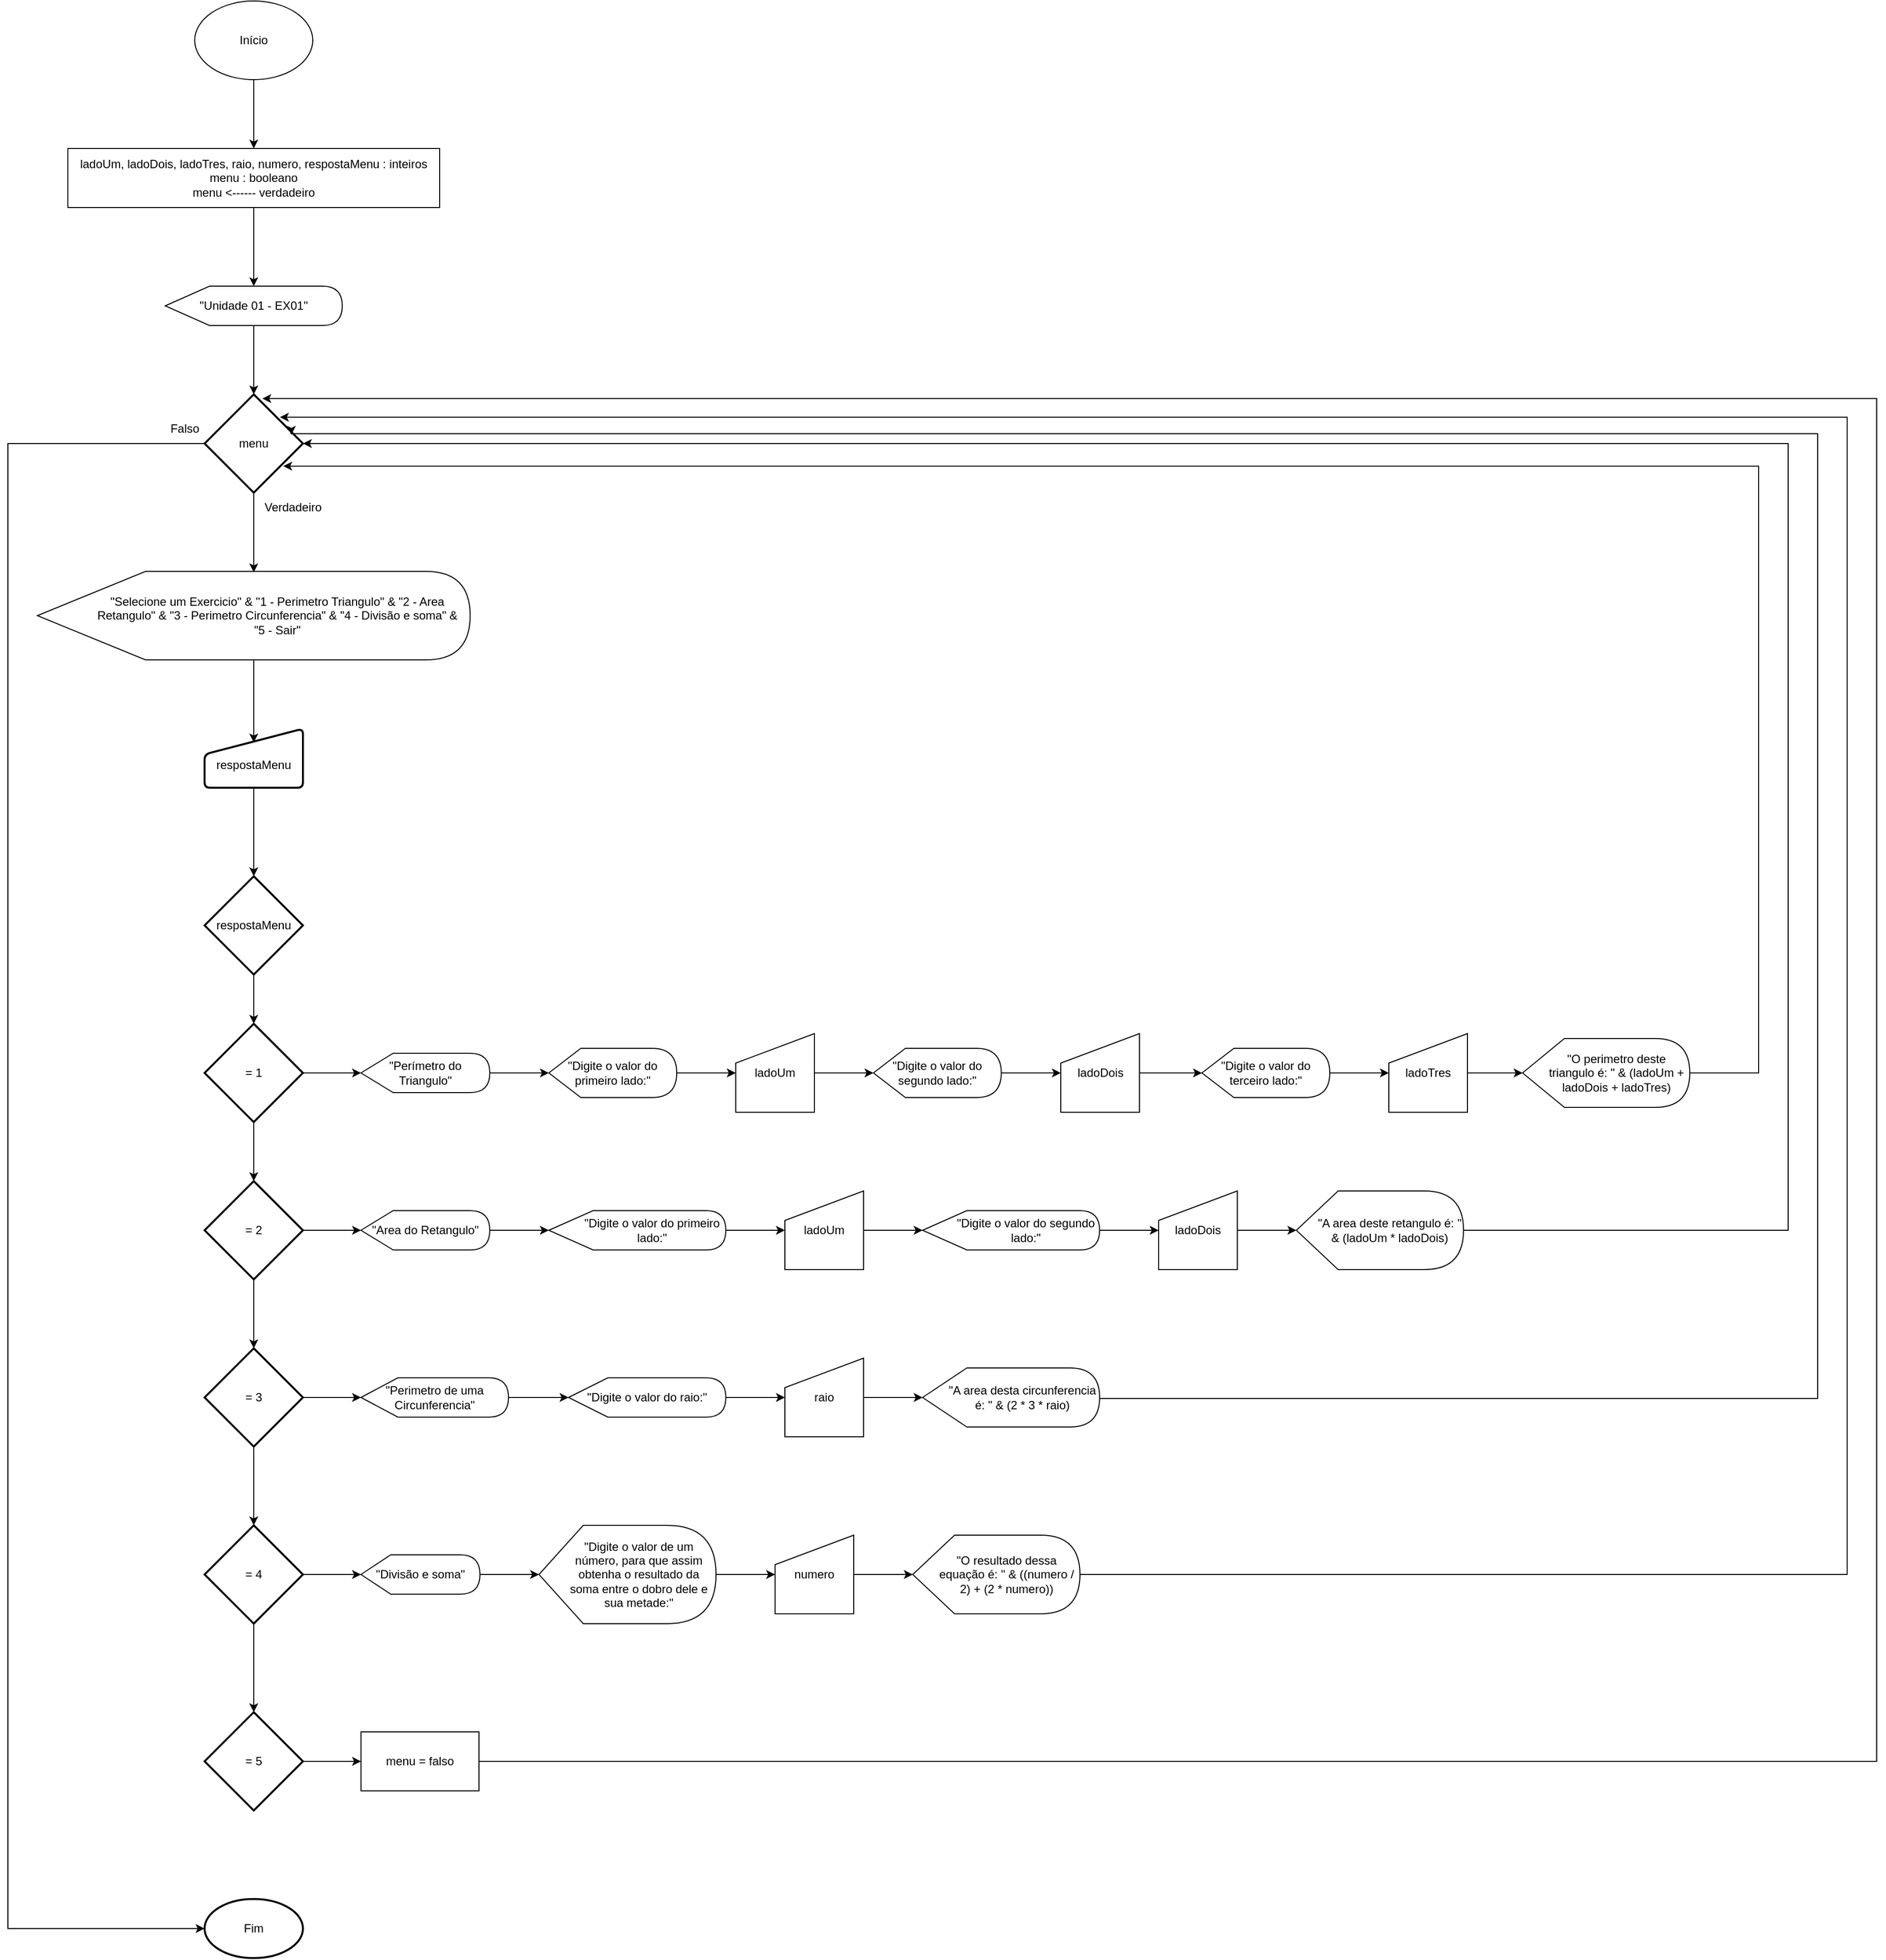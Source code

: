 <mxfile version="21.7.1" type="device">
  <diagram id="C5RBs43oDa-KdzZeNtuy" name="Page-1">
    <mxGraphModel dx="1179" dy="461" grid="1" gridSize="10" guides="1" tooltips="1" connect="1" arrows="1" fold="1" page="1" pageScale="1" pageWidth="827" pageHeight="1169" math="0" shadow="0">
      <root>
        <mxCell id="WIyWlLk6GJQsqaUBKTNV-0" />
        <mxCell id="WIyWlLk6GJQsqaUBKTNV-1" parent="WIyWlLk6GJQsqaUBKTNV-0" />
        <mxCell id="Zq0K8tdkG1jb1ZXryi7G-2" style="edgeStyle=orthogonalEdgeStyle;rounded=0;orthogonalLoop=1;jettySize=auto;html=1;entryX=0.5;entryY=0;entryDx=0;entryDy=0;" edge="1" parent="WIyWlLk6GJQsqaUBKTNV-1" source="Zq0K8tdkG1jb1ZXryi7G-0" target="Zq0K8tdkG1jb1ZXryi7G-1">
          <mxGeometry relative="1" as="geometry" />
        </mxCell>
        <mxCell id="Zq0K8tdkG1jb1ZXryi7G-0" value="Início" style="ellipse;whiteSpace=wrap;html=1;" vertex="1" parent="WIyWlLk6GJQsqaUBKTNV-1">
          <mxGeometry x="360" y="80" width="120" height="80" as="geometry" />
        </mxCell>
        <mxCell id="Zq0K8tdkG1jb1ZXryi7G-4" style="edgeStyle=orthogonalEdgeStyle;rounded=0;orthogonalLoop=1;jettySize=auto;html=1;" edge="1" parent="WIyWlLk6GJQsqaUBKTNV-1" source="Zq0K8tdkG1jb1ZXryi7G-1">
          <mxGeometry relative="1" as="geometry">
            <mxPoint x="420" y="370" as="targetPoint" />
          </mxGeometry>
        </mxCell>
        <mxCell id="Zq0K8tdkG1jb1ZXryi7G-1" value="&lt;div&gt;ladoUm, ladoDois, ladoTres, raio, numero, respostaMenu : inteiros&lt;/div&gt;&lt;div&gt;menu : booleano&lt;/div&gt;&lt;div&gt;menu &amp;lt;------ verdadeiro&lt;/div&gt;" style="rounded=0;whiteSpace=wrap;html=1;" vertex="1" parent="WIyWlLk6GJQsqaUBKTNV-1">
          <mxGeometry x="231" y="230" width="378" height="60" as="geometry" />
        </mxCell>
        <mxCell id="Zq0K8tdkG1jb1ZXryi7G-10" style="edgeStyle=orthogonalEdgeStyle;rounded=0;orthogonalLoop=1;jettySize=auto;html=1;entryX=0.5;entryY=0;entryDx=0;entryDy=0;entryPerimeter=0;" edge="1" parent="WIyWlLk6GJQsqaUBKTNV-1" source="Zq0K8tdkG1jb1ZXryi7G-5" target="Zq0K8tdkG1jb1ZXryi7G-9">
          <mxGeometry relative="1" as="geometry" />
        </mxCell>
        <mxCell id="Zq0K8tdkG1jb1ZXryi7G-5" value="&quot;Unidade 01 - EX01&quot;" style="shape=display;whiteSpace=wrap;html=1;" vertex="1" parent="WIyWlLk6GJQsqaUBKTNV-1">
          <mxGeometry x="330" y="370" width="180" height="40" as="geometry" />
        </mxCell>
        <mxCell id="Zq0K8tdkG1jb1ZXryi7G-13" style="edgeStyle=orthogonalEdgeStyle;rounded=0;orthogonalLoop=1;jettySize=auto;html=1;entryX=0.5;entryY=0.233;entryDx=0;entryDy=0;entryPerimeter=0;" edge="1" parent="WIyWlLk6GJQsqaUBKTNV-1" source="Zq0K8tdkG1jb1ZXryi7G-8" target="Zq0K8tdkG1jb1ZXryi7G-12">
          <mxGeometry relative="1" as="geometry" />
        </mxCell>
        <mxCell id="Zq0K8tdkG1jb1ZXryi7G-8" value="&quot;Selecione um Exercicio&quot; &amp;amp; &quot;1 - Perimetro Triangulo&quot; &amp;amp; &quot;2 - Area Retangulo&quot; &amp;amp; &quot;3 - Perimetro Circunferencia&quot; &amp;amp; &quot;4 - Divisão e soma&quot; &amp;amp; &quot;5 - Sair&quot;" style="shape=display;whiteSpace=wrap;html=1;fillColor=default;spacingRight=9;spacingLeft=57;" vertex="1" parent="WIyWlLk6GJQsqaUBKTNV-1">
          <mxGeometry x="200" y="660" width="440" height="90" as="geometry" />
        </mxCell>
        <mxCell id="Zq0K8tdkG1jb1ZXryi7G-11" style="edgeStyle=orthogonalEdgeStyle;rounded=0;orthogonalLoop=1;jettySize=auto;html=1;entryX=0.5;entryY=0.011;entryDx=0;entryDy=0;entryPerimeter=0;" edge="1" parent="WIyWlLk6GJQsqaUBKTNV-1" source="Zq0K8tdkG1jb1ZXryi7G-9" target="Zq0K8tdkG1jb1ZXryi7G-8">
          <mxGeometry relative="1" as="geometry" />
        </mxCell>
        <mxCell id="Zq0K8tdkG1jb1ZXryi7G-85" style="edgeStyle=orthogonalEdgeStyle;rounded=0;orthogonalLoop=1;jettySize=auto;html=1;entryX=0;entryY=0.5;entryDx=0;entryDy=0;entryPerimeter=0;" edge="1" parent="WIyWlLk6GJQsqaUBKTNV-1" source="Zq0K8tdkG1jb1ZXryi7G-9" target="Zq0K8tdkG1jb1ZXryi7G-78">
          <mxGeometry relative="1" as="geometry">
            <Array as="points">
              <mxPoint x="170" y="530" />
              <mxPoint x="170" y="2040" />
            </Array>
          </mxGeometry>
        </mxCell>
        <mxCell id="Zq0K8tdkG1jb1ZXryi7G-9" value="menu" style="strokeWidth=2;html=1;shape=mxgraph.flowchart.decision;whiteSpace=wrap;" vertex="1" parent="WIyWlLk6GJQsqaUBKTNV-1">
          <mxGeometry x="370" y="480" width="100" height="100" as="geometry" />
        </mxCell>
        <mxCell id="Zq0K8tdkG1jb1ZXryi7G-15" style="edgeStyle=orthogonalEdgeStyle;rounded=0;orthogonalLoop=1;jettySize=auto;html=1;" edge="1" parent="WIyWlLk6GJQsqaUBKTNV-1" source="Zq0K8tdkG1jb1ZXryi7G-12" target="Zq0K8tdkG1jb1ZXryi7G-14">
          <mxGeometry relative="1" as="geometry" />
        </mxCell>
        <mxCell id="Zq0K8tdkG1jb1ZXryi7G-12" value="respostaMenu" style="html=1;strokeWidth=2;shape=manualInput;whiteSpace=wrap;rounded=1;size=26;arcSize=11;spacingTop=13;" vertex="1" parent="WIyWlLk6GJQsqaUBKTNV-1">
          <mxGeometry x="370" y="820" width="100" height="60" as="geometry" />
        </mxCell>
        <mxCell id="Zq0K8tdkG1jb1ZXryi7G-22" style="edgeStyle=orthogonalEdgeStyle;rounded=0;orthogonalLoop=1;jettySize=auto;html=1;entryX=0.5;entryY=0;entryDx=0;entryDy=0;entryPerimeter=0;" edge="1" parent="WIyWlLk6GJQsqaUBKTNV-1" source="Zq0K8tdkG1jb1ZXryi7G-14" target="Zq0K8tdkG1jb1ZXryi7G-16">
          <mxGeometry relative="1" as="geometry" />
        </mxCell>
        <mxCell id="Zq0K8tdkG1jb1ZXryi7G-14" value="respostaMenu" style="strokeWidth=2;html=1;shape=mxgraph.flowchart.decision;whiteSpace=wrap;" vertex="1" parent="WIyWlLk6GJQsqaUBKTNV-1">
          <mxGeometry x="370" y="970" width="100" height="100" as="geometry" />
        </mxCell>
        <mxCell id="Zq0K8tdkG1jb1ZXryi7G-23" style="edgeStyle=orthogonalEdgeStyle;rounded=0;orthogonalLoop=1;jettySize=auto;html=1;entryX=0.5;entryY=0;entryDx=0;entryDy=0;entryPerimeter=0;" edge="1" parent="WIyWlLk6GJQsqaUBKTNV-1" source="Zq0K8tdkG1jb1ZXryi7G-16" target="Zq0K8tdkG1jb1ZXryi7G-17">
          <mxGeometry relative="1" as="geometry" />
        </mxCell>
        <mxCell id="Zq0K8tdkG1jb1ZXryi7G-34" style="edgeStyle=orthogonalEdgeStyle;rounded=0;orthogonalLoop=1;jettySize=auto;html=1;entryX=0;entryY=0.5;entryDx=0;entryDy=0;entryPerimeter=0;" edge="1" parent="WIyWlLk6GJQsqaUBKTNV-1" source="Zq0K8tdkG1jb1ZXryi7G-16" target="Zq0K8tdkG1jb1ZXryi7G-27">
          <mxGeometry relative="1" as="geometry" />
        </mxCell>
        <mxCell id="Zq0K8tdkG1jb1ZXryi7G-16" value="= 1" style="strokeWidth=2;html=1;shape=mxgraph.flowchart.decision;whiteSpace=wrap;" vertex="1" parent="WIyWlLk6GJQsqaUBKTNV-1">
          <mxGeometry x="370" y="1120" width="100" height="100" as="geometry" />
        </mxCell>
        <mxCell id="Zq0K8tdkG1jb1ZXryi7G-24" style="edgeStyle=orthogonalEdgeStyle;rounded=0;orthogonalLoop=1;jettySize=auto;html=1;entryX=0.5;entryY=0;entryDx=0;entryDy=0;entryPerimeter=0;" edge="1" parent="WIyWlLk6GJQsqaUBKTNV-1" source="Zq0K8tdkG1jb1ZXryi7G-17" target="Zq0K8tdkG1jb1ZXryi7G-18">
          <mxGeometry relative="1" as="geometry" />
        </mxCell>
        <mxCell id="Zq0K8tdkG1jb1ZXryi7G-46" style="edgeStyle=orthogonalEdgeStyle;rounded=0;orthogonalLoop=1;jettySize=auto;html=1;entryX=0;entryY=0.5;entryDx=0;entryDy=0;entryPerimeter=0;" edge="1" parent="WIyWlLk6GJQsqaUBKTNV-1" source="Zq0K8tdkG1jb1ZXryi7G-17" target="Zq0K8tdkG1jb1ZXryi7G-45">
          <mxGeometry relative="1" as="geometry" />
        </mxCell>
        <mxCell id="Zq0K8tdkG1jb1ZXryi7G-17" value="= 2" style="strokeWidth=2;html=1;shape=mxgraph.flowchart.decision;whiteSpace=wrap;" vertex="1" parent="WIyWlLk6GJQsqaUBKTNV-1">
          <mxGeometry x="370" y="1280" width="100" height="100" as="geometry" />
        </mxCell>
        <mxCell id="Zq0K8tdkG1jb1ZXryi7G-25" style="edgeStyle=orthogonalEdgeStyle;rounded=0;orthogonalLoop=1;jettySize=auto;html=1;entryX=0.5;entryY=0;entryDx=0;entryDy=0;entryPerimeter=0;" edge="1" parent="WIyWlLk6GJQsqaUBKTNV-1" source="Zq0K8tdkG1jb1ZXryi7G-18" target="Zq0K8tdkG1jb1ZXryi7G-19">
          <mxGeometry relative="1" as="geometry" />
        </mxCell>
        <mxCell id="Zq0K8tdkG1jb1ZXryi7G-60" style="edgeStyle=orthogonalEdgeStyle;rounded=0;orthogonalLoop=1;jettySize=auto;html=1;" edge="1" parent="WIyWlLk6GJQsqaUBKTNV-1" source="Zq0K8tdkG1jb1ZXryi7G-18" target="Zq0K8tdkG1jb1ZXryi7G-59">
          <mxGeometry relative="1" as="geometry" />
        </mxCell>
        <mxCell id="Zq0K8tdkG1jb1ZXryi7G-18" value="= 3" style="strokeWidth=2;html=1;shape=mxgraph.flowchart.decision;whiteSpace=wrap;" vertex="1" parent="WIyWlLk6GJQsqaUBKTNV-1">
          <mxGeometry x="370" y="1450" width="100" height="100" as="geometry" />
        </mxCell>
        <mxCell id="Zq0K8tdkG1jb1ZXryi7G-26" style="edgeStyle=orthogonalEdgeStyle;rounded=0;orthogonalLoop=1;jettySize=auto;html=1;entryX=0.5;entryY=0;entryDx=0;entryDy=0;entryPerimeter=0;" edge="1" parent="WIyWlLk6GJQsqaUBKTNV-1" source="Zq0K8tdkG1jb1ZXryi7G-19" target="Zq0K8tdkG1jb1ZXryi7G-20">
          <mxGeometry relative="1" as="geometry" />
        </mxCell>
        <mxCell id="Zq0K8tdkG1jb1ZXryi7G-70" style="edgeStyle=orthogonalEdgeStyle;rounded=0;orthogonalLoop=1;jettySize=auto;html=1;entryX=0;entryY=0.5;entryDx=0;entryDy=0;entryPerimeter=0;" edge="1" parent="WIyWlLk6GJQsqaUBKTNV-1" source="Zq0K8tdkG1jb1ZXryi7G-19" target="Zq0K8tdkG1jb1ZXryi7G-69">
          <mxGeometry relative="1" as="geometry" />
        </mxCell>
        <mxCell id="Zq0K8tdkG1jb1ZXryi7G-19" value="= 4" style="strokeWidth=2;html=1;shape=mxgraph.flowchart.decision;whiteSpace=wrap;" vertex="1" parent="WIyWlLk6GJQsqaUBKTNV-1">
          <mxGeometry x="370" y="1630" width="100" height="100" as="geometry" />
        </mxCell>
        <mxCell id="Zq0K8tdkG1jb1ZXryi7G-83" style="edgeStyle=orthogonalEdgeStyle;rounded=0;orthogonalLoop=1;jettySize=auto;html=1;entryX=0;entryY=0.5;entryDx=0;entryDy=0;" edge="1" parent="WIyWlLk6GJQsqaUBKTNV-1" source="Zq0K8tdkG1jb1ZXryi7G-20" target="Zq0K8tdkG1jb1ZXryi7G-82">
          <mxGeometry relative="1" as="geometry" />
        </mxCell>
        <mxCell id="Zq0K8tdkG1jb1ZXryi7G-20" value="= 5" style="strokeWidth=2;html=1;shape=mxgraph.flowchart.decision;whiteSpace=wrap;" vertex="1" parent="WIyWlLk6GJQsqaUBKTNV-1">
          <mxGeometry x="370" y="1820" width="100" height="100" as="geometry" />
        </mxCell>
        <mxCell id="Zq0K8tdkG1jb1ZXryi7G-35" style="edgeStyle=orthogonalEdgeStyle;rounded=0;orthogonalLoop=1;jettySize=auto;html=1;entryX=0;entryY=0.5;entryDx=0;entryDy=0;entryPerimeter=0;" edge="1" parent="WIyWlLk6GJQsqaUBKTNV-1" source="Zq0K8tdkG1jb1ZXryi7G-27" target="Zq0K8tdkG1jb1ZXryi7G-28">
          <mxGeometry relative="1" as="geometry" />
        </mxCell>
        <mxCell id="Zq0K8tdkG1jb1ZXryi7G-27" value="&quot;Perímetro do Triangulo&quot;" style="shape=display;whiteSpace=wrap;html=1;" vertex="1" parent="WIyWlLk6GJQsqaUBKTNV-1">
          <mxGeometry x="529" y="1150" width="131" height="40" as="geometry" />
        </mxCell>
        <mxCell id="Zq0K8tdkG1jb1ZXryi7G-36" style="edgeStyle=orthogonalEdgeStyle;rounded=0;orthogonalLoop=1;jettySize=auto;html=1;entryX=0;entryY=0.5;entryDx=0;entryDy=0;" edge="1" parent="WIyWlLk6GJQsqaUBKTNV-1" source="Zq0K8tdkG1jb1ZXryi7G-28" target="Zq0K8tdkG1jb1ZXryi7G-29">
          <mxGeometry relative="1" as="geometry" />
        </mxCell>
        <mxCell id="Zq0K8tdkG1jb1ZXryi7G-28" value="&quot;Digite o valor do primeiro lado:&quot;" style="shape=display;whiteSpace=wrap;html=1;" vertex="1" parent="WIyWlLk6GJQsqaUBKTNV-1">
          <mxGeometry x="720" y="1145" width="130" height="50" as="geometry" />
        </mxCell>
        <mxCell id="Zq0K8tdkG1jb1ZXryi7G-37" style="edgeStyle=orthogonalEdgeStyle;rounded=0;orthogonalLoop=1;jettySize=auto;html=1;entryX=0;entryY=0.5;entryDx=0;entryDy=0;entryPerimeter=0;" edge="1" parent="WIyWlLk6GJQsqaUBKTNV-1" source="Zq0K8tdkG1jb1ZXryi7G-29" target="Zq0K8tdkG1jb1ZXryi7G-30">
          <mxGeometry relative="1" as="geometry" />
        </mxCell>
        <mxCell id="Zq0K8tdkG1jb1ZXryi7G-29" value="ladoUm" style="shape=manualInput;whiteSpace=wrap;html=1;" vertex="1" parent="WIyWlLk6GJQsqaUBKTNV-1">
          <mxGeometry x="910" y="1130" width="80" height="80" as="geometry" />
        </mxCell>
        <mxCell id="Zq0K8tdkG1jb1ZXryi7G-38" style="edgeStyle=orthogonalEdgeStyle;rounded=0;orthogonalLoop=1;jettySize=auto;html=1;entryX=0;entryY=0.5;entryDx=0;entryDy=0;" edge="1" parent="WIyWlLk6GJQsqaUBKTNV-1" source="Zq0K8tdkG1jb1ZXryi7G-30" target="Zq0K8tdkG1jb1ZXryi7G-31">
          <mxGeometry relative="1" as="geometry" />
        </mxCell>
        <mxCell id="Zq0K8tdkG1jb1ZXryi7G-30" value="&quot;Digite o valor do segundo lado:&quot;" style="shape=display;whiteSpace=wrap;html=1;" vertex="1" parent="WIyWlLk6GJQsqaUBKTNV-1">
          <mxGeometry x="1050" y="1145" width="130" height="50" as="geometry" />
        </mxCell>
        <mxCell id="Zq0K8tdkG1jb1ZXryi7G-39" style="edgeStyle=orthogonalEdgeStyle;rounded=0;orthogonalLoop=1;jettySize=auto;html=1;entryX=0;entryY=0.5;entryDx=0;entryDy=0;entryPerimeter=0;" edge="1" parent="WIyWlLk6GJQsqaUBKTNV-1" source="Zq0K8tdkG1jb1ZXryi7G-31" target="Zq0K8tdkG1jb1ZXryi7G-32">
          <mxGeometry relative="1" as="geometry" />
        </mxCell>
        <mxCell id="Zq0K8tdkG1jb1ZXryi7G-31" value="ladoDois" style="shape=manualInput;whiteSpace=wrap;html=1;" vertex="1" parent="WIyWlLk6GJQsqaUBKTNV-1">
          <mxGeometry x="1240.5" y="1130" width="80" height="80" as="geometry" />
        </mxCell>
        <mxCell id="Zq0K8tdkG1jb1ZXryi7G-40" style="edgeStyle=orthogonalEdgeStyle;rounded=0;orthogonalLoop=1;jettySize=auto;html=1;entryX=0;entryY=0.5;entryDx=0;entryDy=0;" edge="1" parent="WIyWlLk6GJQsqaUBKTNV-1" source="Zq0K8tdkG1jb1ZXryi7G-32" target="Zq0K8tdkG1jb1ZXryi7G-33">
          <mxGeometry relative="1" as="geometry" />
        </mxCell>
        <mxCell id="Zq0K8tdkG1jb1ZXryi7G-32" value="&quot;Digite o valor do terceiro lado:&quot;" style="shape=display;whiteSpace=wrap;html=1;" vertex="1" parent="WIyWlLk6GJQsqaUBKTNV-1">
          <mxGeometry x="1384" y="1145" width="130" height="50" as="geometry" />
        </mxCell>
        <mxCell id="Zq0K8tdkG1jb1ZXryi7G-42" style="edgeStyle=orthogonalEdgeStyle;rounded=0;orthogonalLoop=1;jettySize=auto;html=1;" edge="1" parent="WIyWlLk6GJQsqaUBKTNV-1" source="Zq0K8tdkG1jb1ZXryi7G-33" target="Zq0K8tdkG1jb1ZXryi7G-41">
          <mxGeometry relative="1" as="geometry" />
        </mxCell>
        <mxCell id="Zq0K8tdkG1jb1ZXryi7G-33" value="ladoTres" style="shape=manualInput;whiteSpace=wrap;html=1;" vertex="1" parent="WIyWlLk6GJQsqaUBKTNV-1">
          <mxGeometry x="1574" y="1130" width="80" height="80" as="geometry" />
        </mxCell>
        <mxCell id="Zq0K8tdkG1jb1ZXryi7G-44" style="edgeStyle=orthogonalEdgeStyle;rounded=0;orthogonalLoop=1;jettySize=auto;html=1;" edge="1" parent="WIyWlLk6GJQsqaUBKTNV-1" source="Zq0K8tdkG1jb1ZXryi7G-41">
          <mxGeometry relative="1" as="geometry">
            <mxPoint x="450" y="553" as="targetPoint" />
            <Array as="points">
              <mxPoint x="1950" y="1170" />
              <mxPoint x="1950" y="553" />
            </Array>
          </mxGeometry>
        </mxCell>
        <mxCell id="Zq0K8tdkG1jb1ZXryi7G-41" value="&quot;O perimetro deste triangulo é: &quot; &amp;amp; (ladoUm + ladoDois + ladoTres)" style="shape=display;whiteSpace=wrap;html=1;spacingLeft=21;" vertex="1" parent="WIyWlLk6GJQsqaUBKTNV-1">
          <mxGeometry x="1710" y="1135" width="170" height="70" as="geometry" />
        </mxCell>
        <mxCell id="Zq0K8tdkG1jb1ZXryi7G-48" style="edgeStyle=orthogonalEdgeStyle;rounded=0;orthogonalLoop=1;jettySize=auto;html=1;entryX=0;entryY=0.5;entryDx=0;entryDy=0;entryPerimeter=0;" edge="1" parent="WIyWlLk6GJQsqaUBKTNV-1" source="Zq0K8tdkG1jb1ZXryi7G-45" target="Zq0K8tdkG1jb1ZXryi7G-47">
          <mxGeometry relative="1" as="geometry" />
        </mxCell>
        <mxCell id="Zq0K8tdkG1jb1ZXryi7G-45" value="&quot;Area do Retangulo&quot;" style="shape=display;whiteSpace=wrap;html=1;" vertex="1" parent="WIyWlLk6GJQsqaUBKTNV-1">
          <mxGeometry x="529" y="1310" width="131" height="40" as="geometry" />
        </mxCell>
        <mxCell id="Zq0K8tdkG1jb1ZXryi7G-50" style="edgeStyle=orthogonalEdgeStyle;rounded=0;orthogonalLoop=1;jettySize=auto;html=1;entryX=0;entryY=0.5;entryDx=0;entryDy=0;" edge="1" parent="WIyWlLk6GJQsqaUBKTNV-1" source="Zq0K8tdkG1jb1ZXryi7G-47" target="Zq0K8tdkG1jb1ZXryi7G-49">
          <mxGeometry relative="1" as="geometry" />
        </mxCell>
        <mxCell id="Zq0K8tdkG1jb1ZXryi7G-47" value="&quot;Digite o valor do primeiro lado:&quot;" style="shape=display;whiteSpace=wrap;html=1;spacingLeft=30;" vertex="1" parent="WIyWlLk6GJQsqaUBKTNV-1">
          <mxGeometry x="720" y="1310" width="180" height="40" as="geometry" />
        </mxCell>
        <mxCell id="Zq0K8tdkG1jb1ZXryi7G-54" style="edgeStyle=orthogonalEdgeStyle;rounded=0;orthogonalLoop=1;jettySize=auto;html=1;entryX=0;entryY=0.5;entryDx=0;entryDy=0;entryPerimeter=0;" edge="1" parent="WIyWlLk6GJQsqaUBKTNV-1" source="Zq0K8tdkG1jb1ZXryi7G-49" target="Zq0K8tdkG1jb1ZXryi7G-52">
          <mxGeometry relative="1" as="geometry" />
        </mxCell>
        <mxCell id="Zq0K8tdkG1jb1ZXryi7G-49" value="ladoUm" style="shape=manualInput;whiteSpace=wrap;html=1;" vertex="1" parent="WIyWlLk6GJQsqaUBKTNV-1">
          <mxGeometry x="960" y="1290" width="80" height="80" as="geometry" />
        </mxCell>
        <mxCell id="Zq0K8tdkG1jb1ZXryi7G-51" style="edgeStyle=orthogonalEdgeStyle;rounded=0;orthogonalLoop=1;jettySize=auto;html=1;entryX=0;entryY=0.5;entryDx=0;entryDy=0;" edge="1" parent="WIyWlLk6GJQsqaUBKTNV-1" source="Zq0K8tdkG1jb1ZXryi7G-52" target="Zq0K8tdkG1jb1ZXryi7G-53">
          <mxGeometry relative="1" as="geometry" />
        </mxCell>
        <mxCell id="Zq0K8tdkG1jb1ZXryi7G-52" value="&quot;Digite o valor do segundo lado:&quot;" style="shape=display;whiteSpace=wrap;html=1;spacingLeft=30;" vertex="1" parent="WIyWlLk6GJQsqaUBKTNV-1">
          <mxGeometry x="1100" y="1310" width="180" height="40" as="geometry" />
        </mxCell>
        <mxCell id="Zq0K8tdkG1jb1ZXryi7G-56" style="edgeStyle=orthogonalEdgeStyle;rounded=0;orthogonalLoop=1;jettySize=auto;html=1;entryX=0;entryY=0.5;entryDx=0;entryDy=0;entryPerimeter=0;" edge="1" parent="WIyWlLk6GJQsqaUBKTNV-1" source="Zq0K8tdkG1jb1ZXryi7G-53" target="Zq0K8tdkG1jb1ZXryi7G-55">
          <mxGeometry relative="1" as="geometry" />
        </mxCell>
        <mxCell id="Zq0K8tdkG1jb1ZXryi7G-53" value="ladoDois" style="shape=manualInput;whiteSpace=wrap;html=1;" vertex="1" parent="WIyWlLk6GJQsqaUBKTNV-1">
          <mxGeometry x="1340" y="1290" width="80" height="80" as="geometry" />
        </mxCell>
        <mxCell id="Zq0K8tdkG1jb1ZXryi7G-58" style="edgeStyle=orthogonalEdgeStyle;rounded=0;orthogonalLoop=1;jettySize=auto;html=1;" edge="1" parent="WIyWlLk6GJQsqaUBKTNV-1">
          <mxGeometry relative="1" as="geometry">
            <mxPoint x="1630" y="1330.0" as="sourcePoint" />
            <mxPoint x="470" y="530" as="targetPoint" />
            <Array as="points">
              <mxPoint x="1980" y="1330" />
              <mxPoint x="1980" y="530" />
            </Array>
          </mxGeometry>
        </mxCell>
        <mxCell id="Zq0K8tdkG1jb1ZXryi7G-55" value="&quot;A area deste retangulo é: &quot; &amp;amp; (ladoUm * ladoDois)" style="shape=display;whiteSpace=wrap;html=1;spacingLeft=20;" vertex="1" parent="WIyWlLk6GJQsqaUBKTNV-1">
          <mxGeometry x="1480" y="1290" width="170" height="80" as="geometry" />
        </mxCell>
        <mxCell id="Zq0K8tdkG1jb1ZXryi7G-62" style="edgeStyle=orthogonalEdgeStyle;rounded=0;orthogonalLoop=1;jettySize=auto;html=1;entryX=0;entryY=0.5;entryDx=0;entryDy=0;entryPerimeter=0;" edge="1" parent="WIyWlLk6GJQsqaUBKTNV-1" source="Zq0K8tdkG1jb1ZXryi7G-59" target="Zq0K8tdkG1jb1ZXryi7G-61">
          <mxGeometry relative="1" as="geometry" />
        </mxCell>
        <mxCell id="Zq0K8tdkG1jb1ZXryi7G-59" value="&quot;Perimetro de uma Circunferencia&quot;" style="shape=display;whiteSpace=wrap;html=1;" vertex="1" parent="WIyWlLk6GJQsqaUBKTNV-1">
          <mxGeometry x="529" y="1480" width="150" height="40" as="geometry" />
        </mxCell>
        <mxCell id="Zq0K8tdkG1jb1ZXryi7G-64" style="edgeStyle=orthogonalEdgeStyle;rounded=0;orthogonalLoop=1;jettySize=auto;html=1;entryX=0;entryY=0.5;entryDx=0;entryDy=0;" edge="1" parent="WIyWlLk6GJQsqaUBKTNV-1" source="Zq0K8tdkG1jb1ZXryi7G-61" target="Zq0K8tdkG1jb1ZXryi7G-63">
          <mxGeometry relative="1" as="geometry" />
        </mxCell>
        <mxCell id="Zq0K8tdkG1jb1ZXryi7G-61" value="&quot;Digite o valor do raio:&quot;" style="shape=display;whiteSpace=wrap;html=1;" vertex="1" parent="WIyWlLk6GJQsqaUBKTNV-1">
          <mxGeometry x="740" y="1480" width="160" height="40" as="geometry" />
        </mxCell>
        <mxCell id="Zq0K8tdkG1jb1ZXryi7G-66" style="edgeStyle=orthogonalEdgeStyle;rounded=0;orthogonalLoop=1;jettySize=auto;html=1;" edge="1" parent="WIyWlLk6GJQsqaUBKTNV-1" source="Zq0K8tdkG1jb1ZXryi7G-63" target="Zq0K8tdkG1jb1ZXryi7G-65">
          <mxGeometry relative="1" as="geometry" />
        </mxCell>
        <mxCell id="Zq0K8tdkG1jb1ZXryi7G-63" value="raio" style="shape=manualInput;whiteSpace=wrap;html=1;" vertex="1" parent="WIyWlLk6GJQsqaUBKTNV-1">
          <mxGeometry x="960" y="1460" width="80" height="80" as="geometry" />
        </mxCell>
        <mxCell id="Zq0K8tdkG1jb1ZXryi7G-68" style="edgeStyle=orthogonalEdgeStyle;rounded=0;orthogonalLoop=1;jettySize=auto;html=1;entryX=0.882;entryY=0.411;entryDx=0;entryDy=0;entryPerimeter=0;" edge="1" parent="WIyWlLk6GJQsqaUBKTNV-1" target="Zq0K8tdkG1jb1ZXryi7G-9">
          <mxGeometry relative="1" as="geometry">
            <mxPoint x="1180" y="1500" as="sourcePoint" />
            <mxPoint x="500" y="580" as="targetPoint" />
            <Array as="points">
              <mxPoint x="2010" y="1501" />
              <mxPoint x="2010" y="520" />
              <mxPoint x="458" y="520" />
            </Array>
          </mxGeometry>
        </mxCell>
        <mxCell id="Zq0K8tdkG1jb1ZXryi7G-65" value="&quot;A area desta circunferencia é: &quot; &amp;amp; (2 * 3 * raio)" style="shape=display;whiteSpace=wrap;html=1;spacingLeft=23;" vertex="1" parent="WIyWlLk6GJQsqaUBKTNV-1">
          <mxGeometry x="1100" y="1470" width="180" height="60" as="geometry" />
        </mxCell>
        <mxCell id="Zq0K8tdkG1jb1ZXryi7G-72" style="edgeStyle=orthogonalEdgeStyle;rounded=0;orthogonalLoop=1;jettySize=auto;html=1;entryX=0;entryY=0.5;entryDx=0;entryDy=0;entryPerimeter=0;" edge="1" parent="WIyWlLk6GJQsqaUBKTNV-1" source="Zq0K8tdkG1jb1ZXryi7G-69" target="Zq0K8tdkG1jb1ZXryi7G-71">
          <mxGeometry relative="1" as="geometry" />
        </mxCell>
        <mxCell id="Zq0K8tdkG1jb1ZXryi7G-69" value="&quot;Divisão e soma&quot;" style="shape=display;whiteSpace=wrap;html=1;" vertex="1" parent="WIyWlLk6GJQsqaUBKTNV-1">
          <mxGeometry x="529" y="1660" width="121" height="40" as="geometry" />
        </mxCell>
        <mxCell id="Zq0K8tdkG1jb1ZXryi7G-74" style="edgeStyle=orthogonalEdgeStyle;rounded=0;orthogonalLoop=1;jettySize=auto;html=1;entryX=0;entryY=0.5;entryDx=0;entryDy=0;" edge="1" parent="WIyWlLk6GJQsqaUBKTNV-1" source="Zq0K8tdkG1jb1ZXryi7G-71" target="Zq0K8tdkG1jb1ZXryi7G-73">
          <mxGeometry relative="1" as="geometry" />
        </mxCell>
        <mxCell id="Zq0K8tdkG1jb1ZXryi7G-71" value="&quot;Digite o valor de um número, para que assim obtenha o resultado da soma entre o dobro dele e sua metade:&quot;" style="shape=display;whiteSpace=wrap;html=1;spacingLeft=23;" vertex="1" parent="WIyWlLk6GJQsqaUBKTNV-1">
          <mxGeometry x="710" y="1630" width="180" height="100" as="geometry" />
        </mxCell>
        <mxCell id="Zq0K8tdkG1jb1ZXryi7G-76" style="edgeStyle=orthogonalEdgeStyle;rounded=0;orthogonalLoop=1;jettySize=auto;html=1;" edge="1" parent="WIyWlLk6GJQsqaUBKTNV-1" source="Zq0K8tdkG1jb1ZXryi7G-73" target="Zq0K8tdkG1jb1ZXryi7G-75">
          <mxGeometry relative="1" as="geometry" />
        </mxCell>
        <mxCell id="Zq0K8tdkG1jb1ZXryi7G-73" value="numero" style="shape=manualInput;whiteSpace=wrap;html=1;" vertex="1" parent="WIyWlLk6GJQsqaUBKTNV-1">
          <mxGeometry x="950" y="1640" width="80" height="80" as="geometry" />
        </mxCell>
        <mxCell id="Zq0K8tdkG1jb1ZXryi7G-77" style="edgeStyle=orthogonalEdgeStyle;rounded=0;orthogonalLoop=1;jettySize=auto;html=1;entryX=0.766;entryY=0.232;entryDx=0;entryDy=0;entryPerimeter=0;" edge="1" parent="WIyWlLk6GJQsqaUBKTNV-1" source="Zq0K8tdkG1jb1ZXryi7G-75" target="Zq0K8tdkG1jb1ZXryi7G-9">
          <mxGeometry relative="1" as="geometry">
            <Array as="points">
              <mxPoint x="2040" y="1680" />
              <mxPoint x="2040" y="503" />
            </Array>
          </mxGeometry>
        </mxCell>
        <mxCell id="Zq0K8tdkG1jb1ZXryi7G-75" value="&quot;O resultado dessa equação é: &quot; &amp;amp; ((numero / 2) + (2 * numero))" style="shape=display;whiteSpace=wrap;html=1;spacingLeft=21;" vertex="1" parent="WIyWlLk6GJQsqaUBKTNV-1">
          <mxGeometry x="1090" y="1640" width="170" height="80" as="geometry" />
        </mxCell>
        <mxCell id="Zq0K8tdkG1jb1ZXryi7G-78" value="Fim" style="strokeWidth=2;html=1;shape=mxgraph.flowchart.start_1;whiteSpace=wrap;" vertex="1" parent="WIyWlLk6GJQsqaUBKTNV-1">
          <mxGeometry x="370" y="2010" width="100" height="60" as="geometry" />
        </mxCell>
        <mxCell id="Zq0K8tdkG1jb1ZXryi7G-84" style="edgeStyle=orthogonalEdgeStyle;rounded=0;orthogonalLoop=1;jettySize=auto;html=1;entryX=0.587;entryY=0.043;entryDx=0;entryDy=0;entryPerimeter=0;" edge="1" parent="WIyWlLk6GJQsqaUBKTNV-1" source="Zq0K8tdkG1jb1ZXryi7G-82" target="Zq0K8tdkG1jb1ZXryi7G-9">
          <mxGeometry relative="1" as="geometry">
            <Array as="points">
              <mxPoint x="2070" y="1870" />
              <mxPoint x="2070" y="484" />
            </Array>
          </mxGeometry>
        </mxCell>
        <mxCell id="Zq0K8tdkG1jb1ZXryi7G-82" value="menu = falso" style="rounded=0;whiteSpace=wrap;html=1;" vertex="1" parent="WIyWlLk6GJQsqaUBKTNV-1">
          <mxGeometry x="529" y="1840" width="120" height="60" as="geometry" />
        </mxCell>
        <mxCell id="Zq0K8tdkG1jb1ZXryi7G-86" value="Falso" style="text;html=1;strokeColor=none;fillColor=none;align=center;verticalAlign=middle;whiteSpace=wrap;rounded=0;" vertex="1" parent="WIyWlLk6GJQsqaUBKTNV-1">
          <mxGeometry x="320" y="500" width="60" height="30" as="geometry" />
        </mxCell>
        <mxCell id="Zq0K8tdkG1jb1ZXryi7G-87" value="Verdadeiro" style="text;html=1;strokeColor=none;fillColor=none;align=center;verticalAlign=middle;whiteSpace=wrap;rounded=0;" vertex="1" parent="WIyWlLk6GJQsqaUBKTNV-1">
          <mxGeometry x="430" y="580" width="60" height="30" as="geometry" />
        </mxCell>
      </root>
    </mxGraphModel>
  </diagram>
</mxfile>
